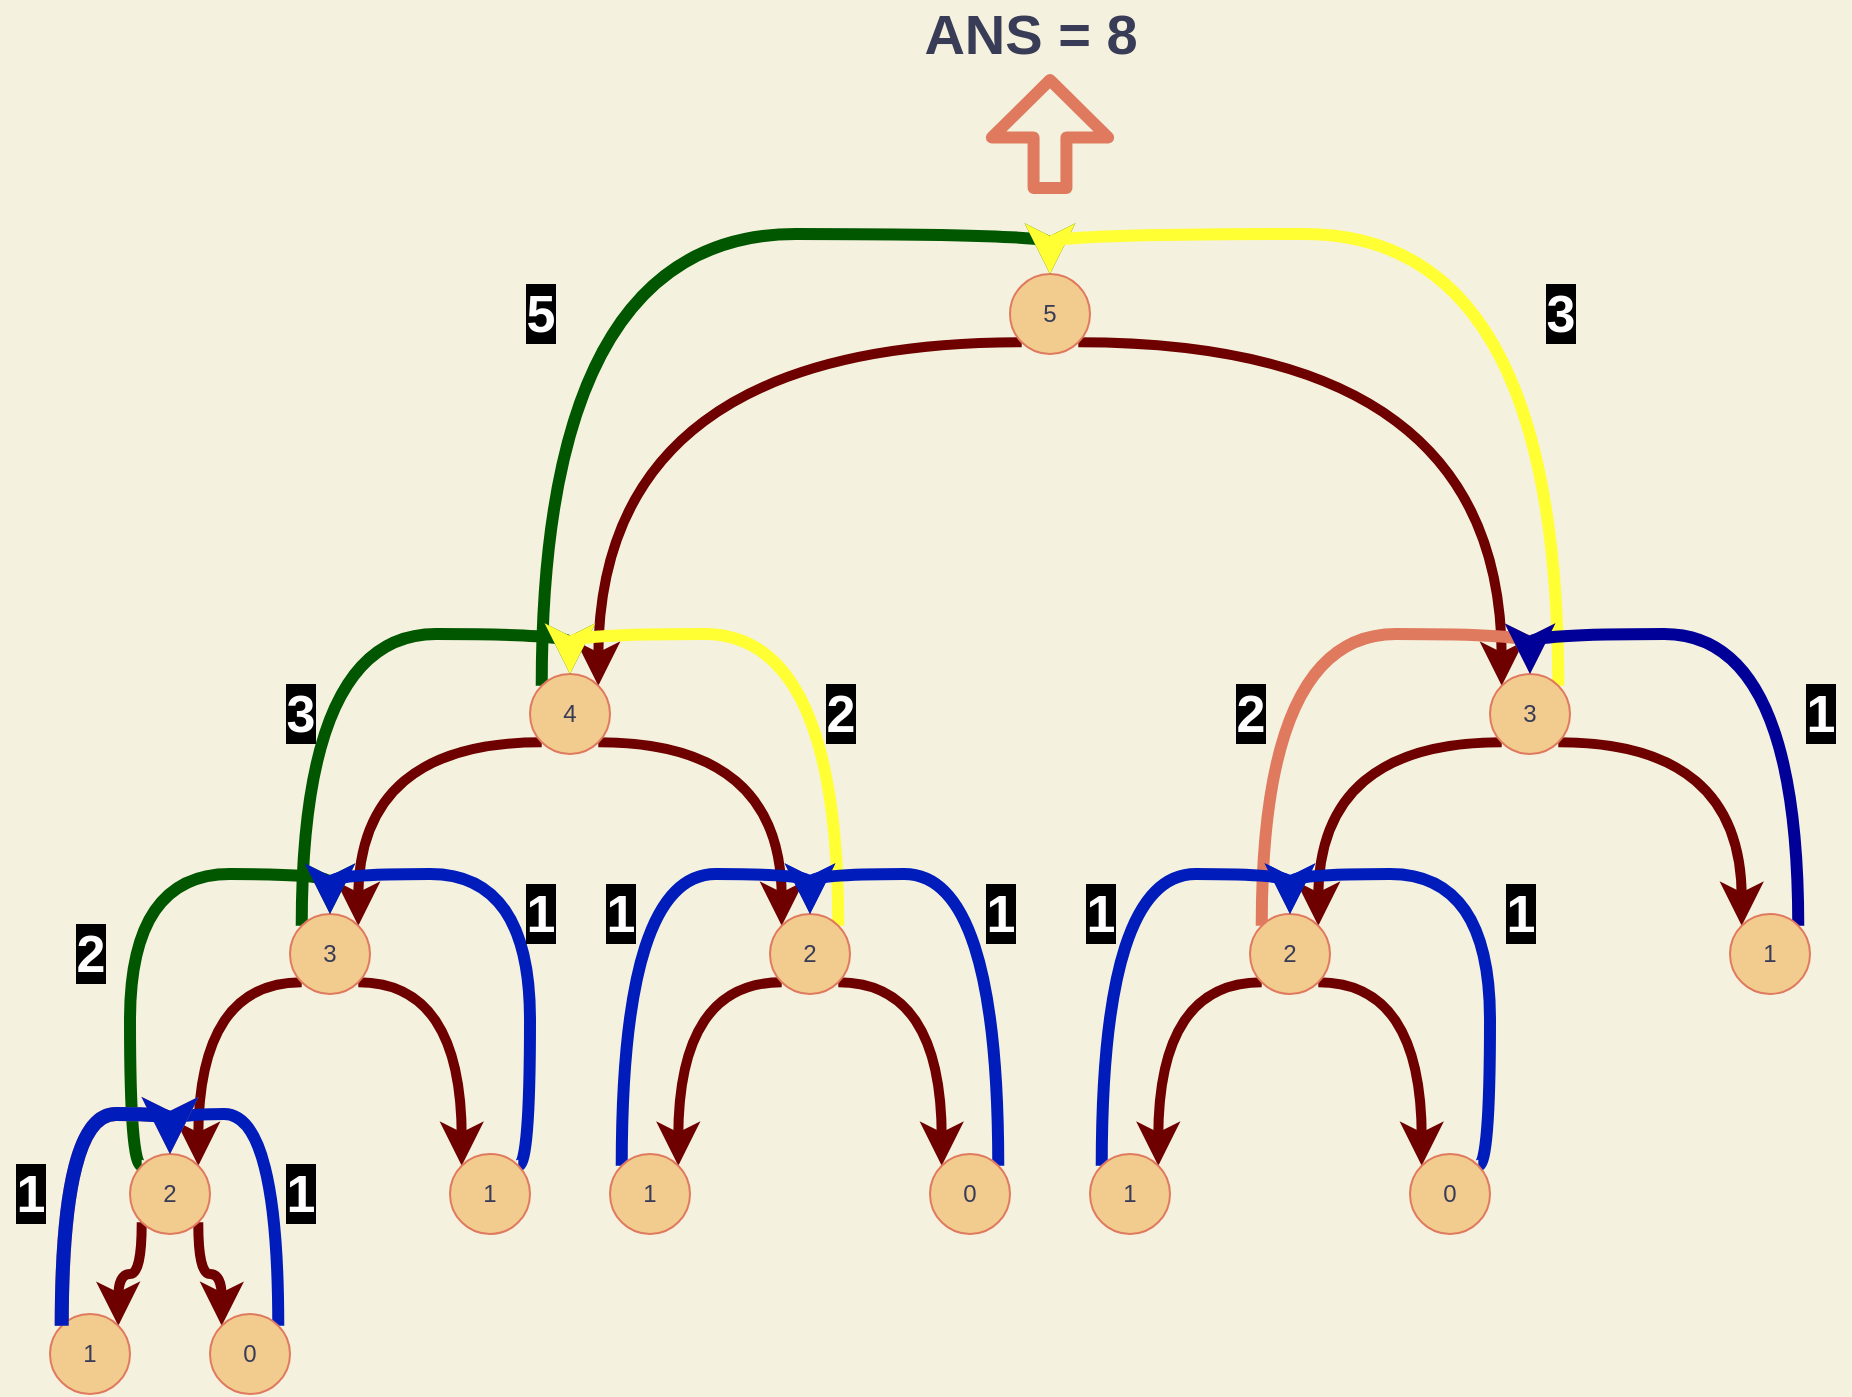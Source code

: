 <mxfile>
    <diagram id="oVPcae_QZg9eW_ux_Jin" name="Page-1">
        <mxGraphModel dx="2460" dy="2783" grid="1" gridSize="10" guides="1" tooltips="1" connect="1" arrows="1" fold="1" page="1" pageScale="1" pageWidth="1200" pageHeight="1600" background="#F4F1DE" math="0" shadow="0">
            <root>
                <mxCell id="0"/>
                <mxCell id="1" parent="0"/>
                <mxCell id="26" style="edgeStyle=orthogonalEdgeStyle;orthogonalLoop=1;jettySize=auto;html=1;exitX=0;exitY=1;exitDx=0;exitDy=0;entryX=1;entryY=0;entryDx=0;entryDy=0;curved=1;labelBackgroundColor=#F4F1DE;strokeColor=#6F0000;fontColor=#393C56;fillColor=#a20025;strokeWidth=5;" edge="1" parent="1" source="2" target="3">
                    <mxGeometry relative="1" as="geometry"/>
                </mxCell>
                <mxCell id="27" style="edgeStyle=orthogonalEdgeStyle;orthogonalLoop=1;jettySize=auto;html=1;exitX=1;exitY=1;exitDx=0;exitDy=0;entryX=0;entryY=0;entryDx=0;entryDy=0;curved=1;labelBackgroundColor=#F4F1DE;strokeColor=#6F0000;fontColor=#393C56;fillColor=#a20025;strokeWidth=5;" edge="1" parent="1" source="2" target="4">
                    <mxGeometry relative="1" as="geometry"/>
                </mxCell>
                <mxCell id="2" value="5" style="ellipse;whiteSpace=wrap;html=1;fillColor=#F2CC8F;strokeColor=#E07A5F;fontColor=#393C56;" vertex="1" parent="1">
                    <mxGeometry x="480" y="-160" width="40" height="40" as="geometry"/>
                </mxCell>
                <mxCell id="22" style="edgeStyle=orthogonalEdgeStyle;orthogonalLoop=1;jettySize=auto;html=1;exitX=0;exitY=1;exitDx=0;exitDy=0;entryX=1;entryY=0;entryDx=0;entryDy=0;curved=1;labelBackgroundColor=#F4F1DE;strokeColor=#6F0000;fontColor=#393C56;strokeWidth=5;fillColor=#a20025;" edge="1" parent="1" source="3" target="5">
                    <mxGeometry relative="1" as="geometry"/>
                </mxCell>
                <mxCell id="23" style="edgeStyle=orthogonalEdgeStyle;orthogonalLoop=1;jettySize=auto;html=1;exitX=1;exitY=1;exitDx=0;exitDy=0;entryX=0;entryY=0;entryDx=0;entryDy=0;curved=1;labelBackgroundColor=#F4F1DE;fontColor=#393C56;fillColor=#a20025;strokeColor=#6F0000;strokeWidth=5;" edge="1" parent="1" source="3" target="7">
                    <mxGeometry relative="1" as="geometry"/>
                </mxCell>
                <mxCell id="57" style="edgeStyle=orthogonalEdgeStyle;curved=1;rounded=0;orthogonalLoop=1;jettySize=auto;html=1;exitX=0;exitY=0;exitDx=0;exitDy=0;entryX=0.5;entryY=0;entryDx=0;entryDy=0;strokeWidth=6;labelBackgroundColor=#F4F1DE;strokeColor=#005700;fontColor=#393C56;fillColor=#008a00;" edge="1" parent="1" source="3" target="2">
                    <mxGeometry relative="1" as="geometry">
                        <Array as="points">
                            <mxPoint x="246" y="-180"/>
                            <mxPoint x="500" y="-180"/>
                        </Array>
                    </mxGeometry>
                </mxCell>
                <mxCell id="3" value="4" style="ellipse;whiteSpace=wrap;html=1;fillColor=#F2CC8F;strokeColor=#E07A5F;fontColor=#393C56;" vertex="1" parent="1">
                    <mxGeometry x="240" y="40" width="40" height="40" as="geometry"/>
                </mxCell>
                <mxCell id="32" style="edgeStyle=orthogonalEdgeStyle;orthogonalLoop=1;jettySize=auto;html=1;exitX=0;exitY=1;exitDx=0;exitDy=0;entryX=1;entryY=0;entryDx=0;entryDy=0;curved=1;labelBackgroundColor=#F4F1DE;strokeColor=#6F0000;fontColor=#393C56;strokeWidth=5;fillColor=#a20025;" edge="1" parent="1" source="4" target="28">
                    <mxGeometry relative="1" as="geometry"/>
                </mxCell>
                <mxCell id="33" style="edgeStyle=orthogonalEdgeStyle;orthogonalLoop=1;jettySize=auto;html=1;exitX=1;exitY=1;exitDx=0;exitDy=0;entryX=0;entryY=0;entryDx=0;entryDy=0;curved=1;labelBackgroundColor=#F4F1DE;strokeColor=#6F0000;fontColor=#393C56;strokeWidth=5;fillColor=#a20025;" edge="1" parent="1" source="4" target="29">
                    <mxGeometry relative="1" as="geometry"/>
                </mxCell>
                <mxCell id="58" style="edgeStyle=orthogonalEdgeStyle;curved=1;rounded=0;orthogonalLoop=1;jettySize=auto;html=1;exitX=1;exitY=0;exitDx=0;exitDy=0;entryX=0.5;entryY=0;entryDx=0;entryDy=0;strokeWidth=6;labelBackgroundColor=#F4F1DE;fontColor=#393C56;fillColor=#e3c800;strokeColor=#FFFF33;" edge="1" parent="1" source="4" target="2">
                    <mxGeometry relative="1" as="geometry">
                        <Array as="points">
                            <mxPoint x="754" y="-180"/>
                            <mxPoint x="500" y="-180"/>
                        </Array>
                    </mxGeometry>
                </mxCell>
                <mxCell id="4" value="3" style="ellipse;whiteSpace=wrap;html=1;fillColor=#F2CC8F;strokeColor=#E07A5F;fontColor=#393C56;" vertex="1" parent="1">
                    <mxGeometry x="720" y="40" width="40" height="40" as="geometry"/>
                </mxCell>
                <mxCell id="20" style="edgeStyle=orthogonalEdgeStyle;orthogonalLoop=1;jettySize=auto;html=1;exitX=0;exitY=1;exitDx=0;exitDy=0;entryX=1;entryY=0;entryDx=0;entryDy=0;curved=1;labelBackgroundColor=#F4F1DE;strokeColor=#6F0000;fontColor=#393C56;fillColor=#a20025;strokeWidth=5;" edge="1" parent="1" source="5" target="6">
                    <mxGeometry relative="1" as="geometry"/>
                </mxCell>
                <mxCell id="21" style="edgeStyle=orthogonalEdgeStyle;orthogonalLoop=1;jettySize=auto;html=1;exitX=1;exitY=1;exitDx=0;exitDy=0;entryX=0;entryY=0;entryDx=0;entryDy=0;curved=1;labelBackgroundColor=#F4F1DE;strokeColor=#6F0000;fontColor=#393C56;strokeWidth=5;fillColor=#a20025;" edge="1" parent="1" source="5" target="10">
                    <mxGeometry relative="1" as="geometry"/>
                </mxCell>
                <mxCell id="48" style="edgeStyle=orthogonalEdgeStyle;curved=1;rounded=0;orthogonalLoop=1;jettySize=auto;html=1;exitX=0;exitY=0;exitDx=0;exitDy=0;entryX=0.5;entryY=0;entryDx=0;entryDy=0;strokeWidth=6;labelBackgroundColor=#F4F1DE;strokeColor=#005700;fontColor=#393C56;fillColor=#008a00;" edge="1" parent="1" source="5" target="3">
                    <mxGeometry relative="1" as="geometry">
                        <Array as="points">
                            <mxPoint x="126" y="20"/>
                            <mxPoint x="260" y="20"/>
                        </Array>
                    </mxGeometry>
                </mxCell>
                <mxCell id="5" value="3" style="ellipse;whiteSpace=wrap;html=1;fillColor=#F2CC8F;strokeColor=#E07A5F;fontColor=#393C56;" vertex="1" parent="1">
                    <mxGeometry x="120" y="160" width="40" height="40" as="geometry"/>
                </mxCell>
                <mxCell id="16" style="edgeStyle=orthogonalEdgeStyle;orthogonalLoop=1;jettySize=auto;html=1;exitX=0;exitY=1;exitDx=0;exitDy=0;entryX=1;entryY=0;entryDx=0;entryDy=0;curved=1;labelBackgroundColor=#F4F1DE;strokeColor=#6F0000;fontColor=#393C56;strokeWidth=5;fillColor=#a20025;" edge="1" parent="1" source="6" target="9">
                    <mxGeometry relative="1" as="geometry"/>
                </mxCell>
                <mxCell id="19" style="edgeStyle=orthogonalEdgeStyle;orthogonalLoop=1;jettySize=auto;html=1;exitX=1;exitY=1;exitDx=0;exitDy=0;entryX=0;entryY=0;entryDx=0;entryDy=0;curved=1;labelBackgroundColor=#F4F1DE;strokeColor=#6F0000;fontColor=#393C56;fillColor=#a20025;strokeWidth=5;" edge="1" parent="1" source="6" target="8">
                    <mxGeometry relative="1" as="geometry"/>
                </mxCell>
                <mxCell id="44" style="edgeStyle=orthogonalEdgeStyle;curved=1;rounded=0;orthogonalLoop=1;jettySize=auto;html=1;exitX=0;exitY=0;exitDx=0;exitDy=0;entryX=0.5;entryY=0;entryDx=0;entryDy=0;strokeWidth=6;fillColor=#008a00;strokeColor=#005700;labelBackgroundColor=#F4F1DE;fontColor=#393C56;" edge="1" parent="1" source="6" target="5">
                    <mxGeometry relative="1" as="geometry">
                        <Array as="points">
                            <mxPoint x="40" y="286"/>
                            <mxPoint x="40" y="140"/>
                            <mxPoint x="140" y="140"/>
                        </Array>
                    </mxGeometry>
                </mxCell>
                <mxCell id="6" value="2" style="ellipse;whiteSpace=wrap;html=1;fillColor=#F2CC8F;strokeColor=#E07A5F;fontColor=#393C56;" vertex="1" parent="1">
                    <mxGeometry x="40" y="280" width="40" height="40" as="geometry"/>
                </mxCell>
                <mxCell id="24" style="edgeStyle=orthogonalEdgeStyle;orthogonalLoop=1;jettySize=auto;html=1;exitX=0;exitY=1;exitDx=0;exitDy=0;entryX=1;entryY=0;entryDx=0;entryDy=0;curved=1;labelBackgroundColor=#F4F1DE;strokeColor=#6F0000;fontColor=#393C56;strokeWidth=5;fillColor=#a20025;" edge="1" parent="1" source="7" target="11">
                    <mxGeometry relative="1" as="geometry"/>
                </mxCell>
                <mxCell id="25" style="edgeStyle=orthogonalEdgeStyle;orthogonalLoop=1;jettySize=auto;html=1;exitX=1;exitY=1;exitDx=0;exitDy=0;entryX=0;entryY=0;entryDx=0;entryDy=0;curved=1;labelBackgroundColor=#F4F1DE;strokeColor=#6F0000;fontColor=#393C56;strokeWidth=5;fillColor=#a20025;" edge="1" parent="1" source="7" target="12">
                    <mxGeometry relative="1" as="geometry"/>
                </mxCell>
                <mxCell id="49" style="edgeStyle=orthogonalEdgeStyle;curved=1;rounded=0;orthogonalLoop=1;jettySize=auto;html=1;exitX=1;exitY=0;exitDx=0;exitDy=0;entryX=0.5;entryY=0;entryDx=0;entryDy=0;strokeWidth=6;labelBackgroundColor=#F4F1DE;fontColor=#393C56;fillColor=#ffcd28;gradientColor=#ffa500;strokeColor=#FFFF33;" edge="1" parent="1" source="7" target="3">
                    <mxGeometry relative="1" as="geometry">
                        <Array as="points">
                            <mxPoint x="394" y="20"/>
                            <mxPoint x="260" y="20"/>
                        </Array>
                    </mxGeometry>
                </mxCell>
                <mxCell id="7" value="2" style="ellipse;whiteSpace=wrap;html=1;fillColor=#F2CC8F;strokeColor=#E07A5F;fontColor=#393C56;" vertex="1" parent="1">
                    <mxGeometry x="360" y="160" width="40" height="40" as="geometry"/>
                </mxCell>
                <mxCell id="40" style="edgeStyle=orthogonalEdgeStyle;curved=1;rounded=0;orthogonalLoop=1;jettySize=auto;html=1;exitX=1;exitY=0;exitDx=0;exitDy=0;entryX=0.5;entryY=0;entryDx=0;entryDy=0;strokeWidth=6;fillColor=#0050ef;strokeColor=#001DBC;labelBackgroundColor=#F4F1DE;fontColor=#393C56;" edge="1" parent="1" source="8" target="6">
                    <mxGeometry relative="1" as="geometry"/>
                </mxCell>
                <mxCell id="8" value="0" style="ellipse;whiteSpace=wrap;html=1;fillColor=#F2CC8F;strokeColor=#E07A5F;fontColor=#393C56;" vertex="1" parent="1">
                    <mxGeometry x="80" y="360" width="40" height="40" as="geometry"/>
                </mxCell>
                <mxCell id="39" style="edgeStyle=orthogonalEdgeStyle;curved=1;rounded=0;orthogonalLoop=1;jettySize=auto;html=1;exitX=0;exitY=0;exitDx=0;exitDy=0;entryX=0.5;entryY=0;entryDx=0;entryDy=0;fillColor=#F2CC8F;strokeColor=#E07A5F;strokeWidth=7;labelBackgroundColor=#F4F1DE;fontColor=#393C56;" edge="1" parent="1" source="9" target="6">
                    <mxGeometry relative="1" as="geometry"/>
                </mxCell>
                <mxCell id="9" value="1" style="ellipse;whiteSpace=wrap;html=1;fillColor=#F2CC8F;strokeColor=#E07A5F;fontColor=#393C56;" vertex="1" parent="1">
                    <mxGeometry y="360" width="40" height="40" as="geometry"/>
                </mxCell>
                <mxCell id="45" style="edgeStyle=orthogonalEdgeStyle;curved=1;rounded=0;orthogonalLoop=1;jettySize=auto;html=1;exitX=1;exitY=0;exitDx=0;exitDy=0;entryX=0.5;entryY=0;entryDx=0;entryDy=0;strokeWidth=6;fillColor=#0050ef;strokeColor=#001DBC;labelBackgroundColor=#F4F1DE;fontColor=#393C56;" edge="1" parent="1" source="10" target="5">
                    <mxGeometry relative="1" as="geometry">
                        <Array as="points">
                            <mxPoint x="240" y="286"/>
                            <mxPoint x="240" y="140"/>
                            <mxPoint x="140" y="140"/>
                        </Array>
                    </mxGeometry>
                </mxCell>
                <mxCell id="10" value="1" style="ellipse;whiteSpace=wrap;html=1;fillColor=#F2CC8F;strokeColor=#E07A5F;fontColor=#393C56;" vertex="1" parent="1">
                    <mxGeometry x="200" y="280" width="40" height="40" as="geometry"/>
                </mxCell>
                <mxCell id="51" style="edgeStyle=orthogonalEdgeStyle;curved=1;rounded=0;orthogonalLoop=1;jettySize=auto;html=1;exitX=0;exitY=0;exitDx=0;exitDy=0;entryX=0.5;entryY=0;entryDx=0;entryDy=0;strokeWidth=6;fillColor=#0050ef;strokeColor=#001DBC;labelBackgroundColor=#F4F1DE;fontColor=#393C56;" edge="1" parent="1" source="11" target="7">
                    <mxGeometry relative="1" as="geometry">
                        <Array as="points">
                            <mxPoint x="286" y="140"/>
                            <mxPoint x="380" y="140"/>
                        </Array>
                    </mxGeometry>
                </mxCell>
                <mxCell id="11" value="1" style="ellipse;whiteSpace=wrap;html=1;fillColor=#F2CC8F;strokeColor=#E07A5F;fontColor=#393C56;" vertex="1" parent="1">
                    <mxGeometry x="280" y="280" width="40" height="40" as="geometry"/>
                </mxCell>
                <mxCell id="52" style="edgeStyle=orthogonalEdgeStyle;curved=1;rounded=0;orthogonalLoop=1;jettySize=auto;html=1;exitX=1;exitY=0;exitDx=0;exitDy=0;entryX=0.5;entryY=0;entryDx=0;entryDy=0;strokeWidth=6;fillColor=#0050ef;strokeColor=#001DBC;labelBackgroundColor=#F4F1DE;fontColor=#393C56;" edge="1" parent="1" source="12" target="7">
                    <mxGeometry relative="1" as="geometry">
                        <Array as="points">
                            <mxPoint x="474" y="140"/>
                            <mxPoint x="380" y="140"/>
                        </Array>
                    </mxGeometry>
                </mxCell>
                <mxCell id="12" value="0" style="ellipse;whiteSpace=wrap;html=1;fillColor=#F2CC8F;strokeColor=#E07A5F;fontColor=#393C56;" vertex="1" parent="1">
                    <mxGeometry x="440" y="280" width="40" height="40" as="geometry"/>
                </mxCell>
                <mxCell id="34" style="edgeStyle=orthogonalEdgeStyle;orthogonalLoop=1;jettySize=auto;html=1;exitX=0;exitY=1;exitDx=0;exitDy=0;entryX=1;entryY=0;entryDx=0;entryDy=0;curved=1;labelBackgroundColor=#F4F1DE;strokeColor=#6F0000;fontColor=#393C56;strokeWidth=5;fillColor=#a20025;" edge="1" parent="1" source="28" target="30">
                    <mxGeometry relative="1" as="geometry"/>
                </mxCell>
                <mxCell id="35" style="edgeStyle=orthogonalEdgeStyle;orthogonalLoop=1;jettySize=auto;html=1;exitX=1;exitY=1;exitDx=0;exitDy=0;entryX=0;entryY=0;entryDx=0;entryDy=0;curved=1;labelBackgroundColor=#F4F1DE;strokeColor=#6F0000;fontColor=#393C56;strokeWidth=5;fillColor=#a20025;" edge="1" parent="1" source="28" target="31">
                    <mxGeometry relative="1" as="geometry"/>
                </mxCell>
                <mxCell id="65" style="edgeStyle=orthogonalEdgeStyle;curved=1;rounded=0;orthogonalLoop=1;jettySize=auto;html=1;exitX=0;exitY=0;exitDx=0;exitDy=0;entryX=0.5;entryY=0;entryDx=0;entryDy=0;strokeWidth=6;labelBackgroundColor=#F4F1DE;strokeColor=#E07A5F;fontColor=#393C56;" edge="1" parent="1" source="28" target="4">
                    <mxGeometry relative="1" as="geometry">
                        <Array as="points">
                            <mxPoint x="606" y="20"/>
                            <mxPoint x="740" y="20"/>
                        </Array>
                    </mxGeometry>
                </mxCell>
                <mxCell id="28" value="2" style="ellipse;whiteSpace=wrap;html=1;fillColor=#F2CC8F;strokeColor=#E07A5F;fontColor=#393C56;" vertex="1" parent="1">
                    <mxGeometry x="600" y="160" width="40" height="40" as="geometry"/>
                </mxCell>
                <mxCell id="64" style="edgeStyle=orthogonalEdgeStyle;curved=1;rounded=0;orthogonalLoop=1;jettySize=auto;html=1;exitX=1;exitY=0;exitDx=0;exitDy=0;entryX=0.5;entryY=0;entryDx=0;entryDy=0;strokeWidth=6;fillColor=#0050ef;labelBackgroundColor=#F4F1DE;fontColor=#393C56;strokeColor=#000099;" edge="1" parent="1" source="29" target="4">
                    <mxGeometry relative="1" as="geometry">
                        <Array as="points">
                            <mxPoint x="874" y="20"/>
                            <mxPoint x="740" y="20"/>
                        </Array>
                    </mxGeometry>
                </mxCell>
                <mxCell id="29" value="1" style="ellipse;whiteSpace=wrap;html=1;fillColor=#F2CC8F;strokeColor=#E07A5F;fontColor=#393C56;" vertex="1" parent="1">
                    <mxGeometry x="840" y="160" width="40" height="40" as="geometry"/>
                </mxCell>
                <mxCell id="61" style="edgeStyle=orthogonalEdgeStyle;curved=1;rounded=0;orthogonalLoop=1;jettySize=auto;html=1;exitX=0;exitY=0;exitDx=0;exitDy=0;entryX=0.5;entryY=0;entryDx=0;entryDy=0;strokeWidth=6;fillColor=#0050ef;strokeColor=#001DBC;labelBackgroundColor=#F4F1DE;fontColor=#393C56;" edge="1" parent="1" source="30" target="28">
                    <mxGeometry relative="1" as="geometry">
                        <Array as="points">
                            <mxPoint x="526" y="140"/>
                            <mxPoint x="620" y="140"/>
                        </Array>
                    </mxGeometry>
                </mxCell>
                <mxCell id="30" value="1" style="ellipse;whiteSpace=wrap;html=1;fillColor=#F2CC8F;strokeColor=#E07A5F;fontColor=#393C56;" vertex="1" parent="1">
                    <mxGeometry x="520" y="280" width="40" height="40" as="geometry"/>
                </mxCell>
                <mxCell id="62" style="edgeStyle=orthogonalEdgeStyle;curved=1;rounded=0;orthogonalLoop=1;jettySize=auto;html=1;exitX=1;exitY=0;exitDx=0;exitDy=0;entryX=0.5;entryY=0;entryDx=0;entryDy=0;strokeWidth=6;fillColor=#0050ef;strokeColor=#001DBC;labelBackgroundColor=#F4F1DE;fontColor=#393C56;" edge="1" parent="1" source="31" target="28">
                    <mxGeometry relative="1" as="geometry">
                        <Array as="points">
                            <mxPoint x="720" y="286"/>
                            <mxPoint x="720" y="140"/>
                            <mxPoint x="620" y="140"/>
                        </Array>
                    </mxGeometry>
                </mxCell>
                <mxCell id="31" value="0" style="ellipse;whiteSpace=wrap;html=1;fillColor=#F2CC8F;strokeColor=#E07A5F;fontColor=#393C56;" vertex="1" parent="1">
                    <mxGeometry x="680" y="280" width="40" height="40" as="geometry"/>
                </mxCell>
                <mxCell id="41" value="&lt;b&gt;&lt;font style=&quot;background-color: rgb(0 , 0 , 0) ; font-size: 26px&quot; color=&quot;#ffffff&quot;&gt;1&lt;/font&gt;&lt;/b&gt;" style="text;html=1;align=center;verticalAlign=middle;resizable=0;points=[];autosize=1;strokeWidth=5;fontColor=#393C56;" vertex="1" parent="1">
                    <mxGeometry x="-25" y="290" width="30" height="20" as="geometry"/>
                </mxCell>
                <mxCell id="42" value="&lt;b&gt;&lt;font style=&quot;background-color: rgb(0 , 0 , 0) ; font-size: 26px&quot; color=&quot;#ffffff&quot;&gt;1&lt;/font&gt;&lt;/b&gt;" style="text;html=1;align=center;verticalAlign=middle;resizable=0;points=[];autosize=1;fontColor=#393C56;" vertex="1" parent="1">
                    <mxGeometry x="110" y="290" width="30" height="20" as="geometry"/>
                </mxCell>
                <mxCell id="43" style="edgeStyle=orthogonalEdgeStyle;curved=1;rounded=0;orthogonalLoop=1;jettySize=auto;html=1;exitX=0;exitY=0;exitDx=0;exitDy=0;entryX=0.5;entryY=0;entryDx=0;entryDy=0;fillColor=#0050ef;strokeColor=#001DBC;strokeWidth=7;labelBackgroundColor=#F4F1DE;fontColor=#393C56;" edge="1" parent="1" source="9" target="6">
                    <mxGeometry relative="1" as="geometry">
                        <mxPoint x="5.858" y="365.858" as="sourcePoint"/>
                        <mxPoint x="60" y="280" as="targetPoint"/>
                        <Array as="points">
                            <mxPoint x="6" y="260"/>
                            <mxPoint x="60" y="260"/>
                        </Array>
                    </mxGeometry>
                </mxCell>
                <mxCell id="46" value="&lt;b&gt;&lt;font style=&quot;background-color: rgb(0 , 0 , 0) ; font-size: 26px&quot; color=&quot;#ffffff&quot;&gt;2&lt;/font&gt;&lt;/b&gt;" style="text;html=1;align=center;verticalAlign=middle;resizable=0;points=[];autosize=1;strokeWidth=5;fontColor=#393C56;" vertex="1" parent="1">
                    <mxGeometry x="5" y="170" width="30" height="20" as="geometry"/>
                </mxCell>
                <mxCell id="47" value="&lt;b&gt;&lt;font style=&quot;background-color: rgb(0 , 0 , 0) ; font-size: 26px&quot; color=&quot;#ffffff&quot;&gt;1&lt;/font&gt;&lt;/b&gt;" style="text;html=1;align=center;verticalAlign=middle;resizable=0;points=[];autosize=1;fontColor=#393C56;" vertex="1" parent="1">
                    <mxGeometry x="230" y="150" width="30" height="20" as="geometry"/>
                </mxCell>
                <mxCell id="50" value="&lt;b&gt;&lt;font style=&quot;background-color: rgb(0 , 0 , 0) ; font-size: 26px&quot; color=&quot;#ffffff&quot;&gt;3&lt;/font&gt;&lt;/b&gt;" style="text;html=1;align=center;verticalAlign=middle;resizable=0;points=[];autosize=1;strokeWidth=5;fontColor=#393C56;" vertex="1" parent="1">
                    <mxGeometry x="110" y="50" width="30" height="20" as="geometry"/>
                </mxCell>
                <mxCell id="54" value="&lt;b&gt;&lt;font style=&quot;background-color: rgb(0 , 0 , 0) ; font-size: 26px&quot; color=&quot;#ffffff&quot;&gt;1&lt;/font&gt;&lt;/b&gt;" style="text;html=1;align=center;verticalAlign=middle;resizable=0;points=[];autosize=1;fontColor=#393C56;" vertex="1" parent="1">
                    <mxGeometry x="270" y="150" width="30" height="20" as="geometry"/>
                </mxCell>
                <mxCell id="55" value="&lt;b&gt;&lt;font style=&quot;background-color: rgb(0 , 0 , 0) ; font-size: 26px&quot; color=&quot;#ffffff&quot;&gt;1&lt;/font&gt;&lt;/b&gt;" style="text;html=1;align=center;verticalAlign=middle;resizable=0;points=[];autosize=1;fontColor=#393C56;" vertex="1" parent="1">
                    <mxGeometry x="460" y="150" width="30" height="20" as="geometry"/>
                </mxCell>
                <mxCell id="56" value="&lt;b&gt;&lt;font style=&quot;background-color: rgb(0 , 0 , 0) ; font-size: 26px&quot; color=&quot;#ffffff&quot;&gt;2&lt;/font&gt;&lt;/b&gt;" style="text;html=1;align=center;verticalAlign=middle;resizable=0;points=[];autosize=1;fontColor=#393C56;" vertex="1" parent="1">
                    <mxGeometry x="380" y="50" width="30" height="20" as="geometry"/>
                </mxCell>
                <mxCell id="59" value="&lt;b&gt;&lt;font style=&quot;background-color: rgb(0 , 0 , 0) ; font-size: 26px&quot; color=&quot;#ffffff&quot;&gt;5&lt;/font&gt;&lt;/b&gt;" style="text;html=1;align=center;verticalAlign=middle;resizable=0;points=[];autosize=1;fontColor=#393C56;" vertex="1" parent="1">
                    <mxGeometry x="230" y="-150" width="30" height="20" as="geometry"/>
                </mxCell>
                <mxCell id="66" value="&lt;b&gt;&lt;font style=&quot;background-color: rgb(0 , 0 , 0) ; font-size: 26px&quot; color=&quot;#ffffff&quot;&gt;1&lt;/font&gt;&lt;/b&gt;" style="text;html=1;align=center;verticalAlign=middle;resizable=0;points=[];autosize=1;fontColor=#393C56;" vertex="1" parent="1">
                    <mxGeometry x="510" y="150" width="30" height="20" as="geometry"/>
                </mxCell>
                <mxCell id="67" value="&lt;b&gt;&lt;font style=&quot;background-color: rgb(0 , 0 , 0) ; font-size: 26px&quot; color=&quot;#ffffff&quot;&gt;1&lt;/font&gt;&lt;/b&gt;" style="text;html=1;align=center;verticalAlign=middle;resizable=0;points=[];autosize=1;fontColor=#393C56;" vertex="1" parent="1">
                    <mxGeometry x="720" y="150" width="30" height="20" as="geometry"/>
                </mxCell>
                <mxCell id="68" value="&lt;b&gt;&lt;font style=&quot;background-color: rgb(0 , 0 , 0) ; font-size: 26px&quot; color=&quot;#ffffff&quot;&gt;2&lt;/font&gt;&lt;/b&gt;" style="text;html=1;align=center;verticalAlign=middle;resizable=0;points=[];autosize=1;fontColor=#393C56;" vertex="1" parent="1">
                    <mxGeometry x="585" y="50" width="30" height="20" as="geometry"/>
                </mxCell>
                <mxCell id="69" value="&lt;b&gt;&lt;font style=&quot;background-color: rgb(0 , 0 , 0) ; font-size: 26px&quot; color=&quot;#ffffff&quot;&gt;1&lt;/font&gt;&lt;/b&gt;" style="text;html=1;align=center;verticalAlign=middle;resizable=0;points=[];autosize=1;fontColor=#393C56;" vertex="1" parent="1">
                    <mxGeometry x="870" y="50" width="30" height="20" as="geometry"/>
                </mxCell>
                <mxCell id="70" value="&lt;b&gt;&lt;font style=&quot;background-color: rgb(0 , 0 , 0) ; font-size: 26px&quot; color=&quot;#ffffff&quot;&gt;3&lt;/font&gt;&lt;/b&gt;" style="text;html=1;align=center;verticalAlign=middle;resizable=0;points=[];autosize=1;strokeWidth=5;fontColor=#393C56;" vertex="1" parent="1">
                    <mxGeometry x="740" y="-150" width="30" height="20" as="geometry"/>
                </mxCell>
                <mxCell id="71" value="" style="shape=flexArrow;endArrow=classic;html=1;strokeWidth=6;endWidth=35.714;endSize=7.571;width=11.429;labelBackgroundColor=#F4F1DE;strokeColor=#E07A5F;fontColor=#393C56;" edge="1" parent="1">
                    <mxGeometry width="50" height="50" relative="1" as="geometry">
                        <mxPoint x="500" y="-200" as="sourcePoint"/>
                        <mxPoint x="500" y="-260" as="targetPoint"/>
                    </mxGeometry>
                </mxCell>
                <mxCell id="73" value="&lt;font style=&quot;font-size: 28px&quot;&gt;&lt;b&gt;ANS = 8&lt;/b&gt;&lt;/font&gt;" style="text;html=1;align=center;verticalAlign=middle;resizable=0;points=[];autosize=1;fontColor=#393C56;" vertex="1" parent="1">
                    <mxGeometry x="430" y="-290" width="120" height="20" as="geometry"/>
                </mxCell>
            </root>
        </mxGraphModel>
    </diagram>
</mxfile>